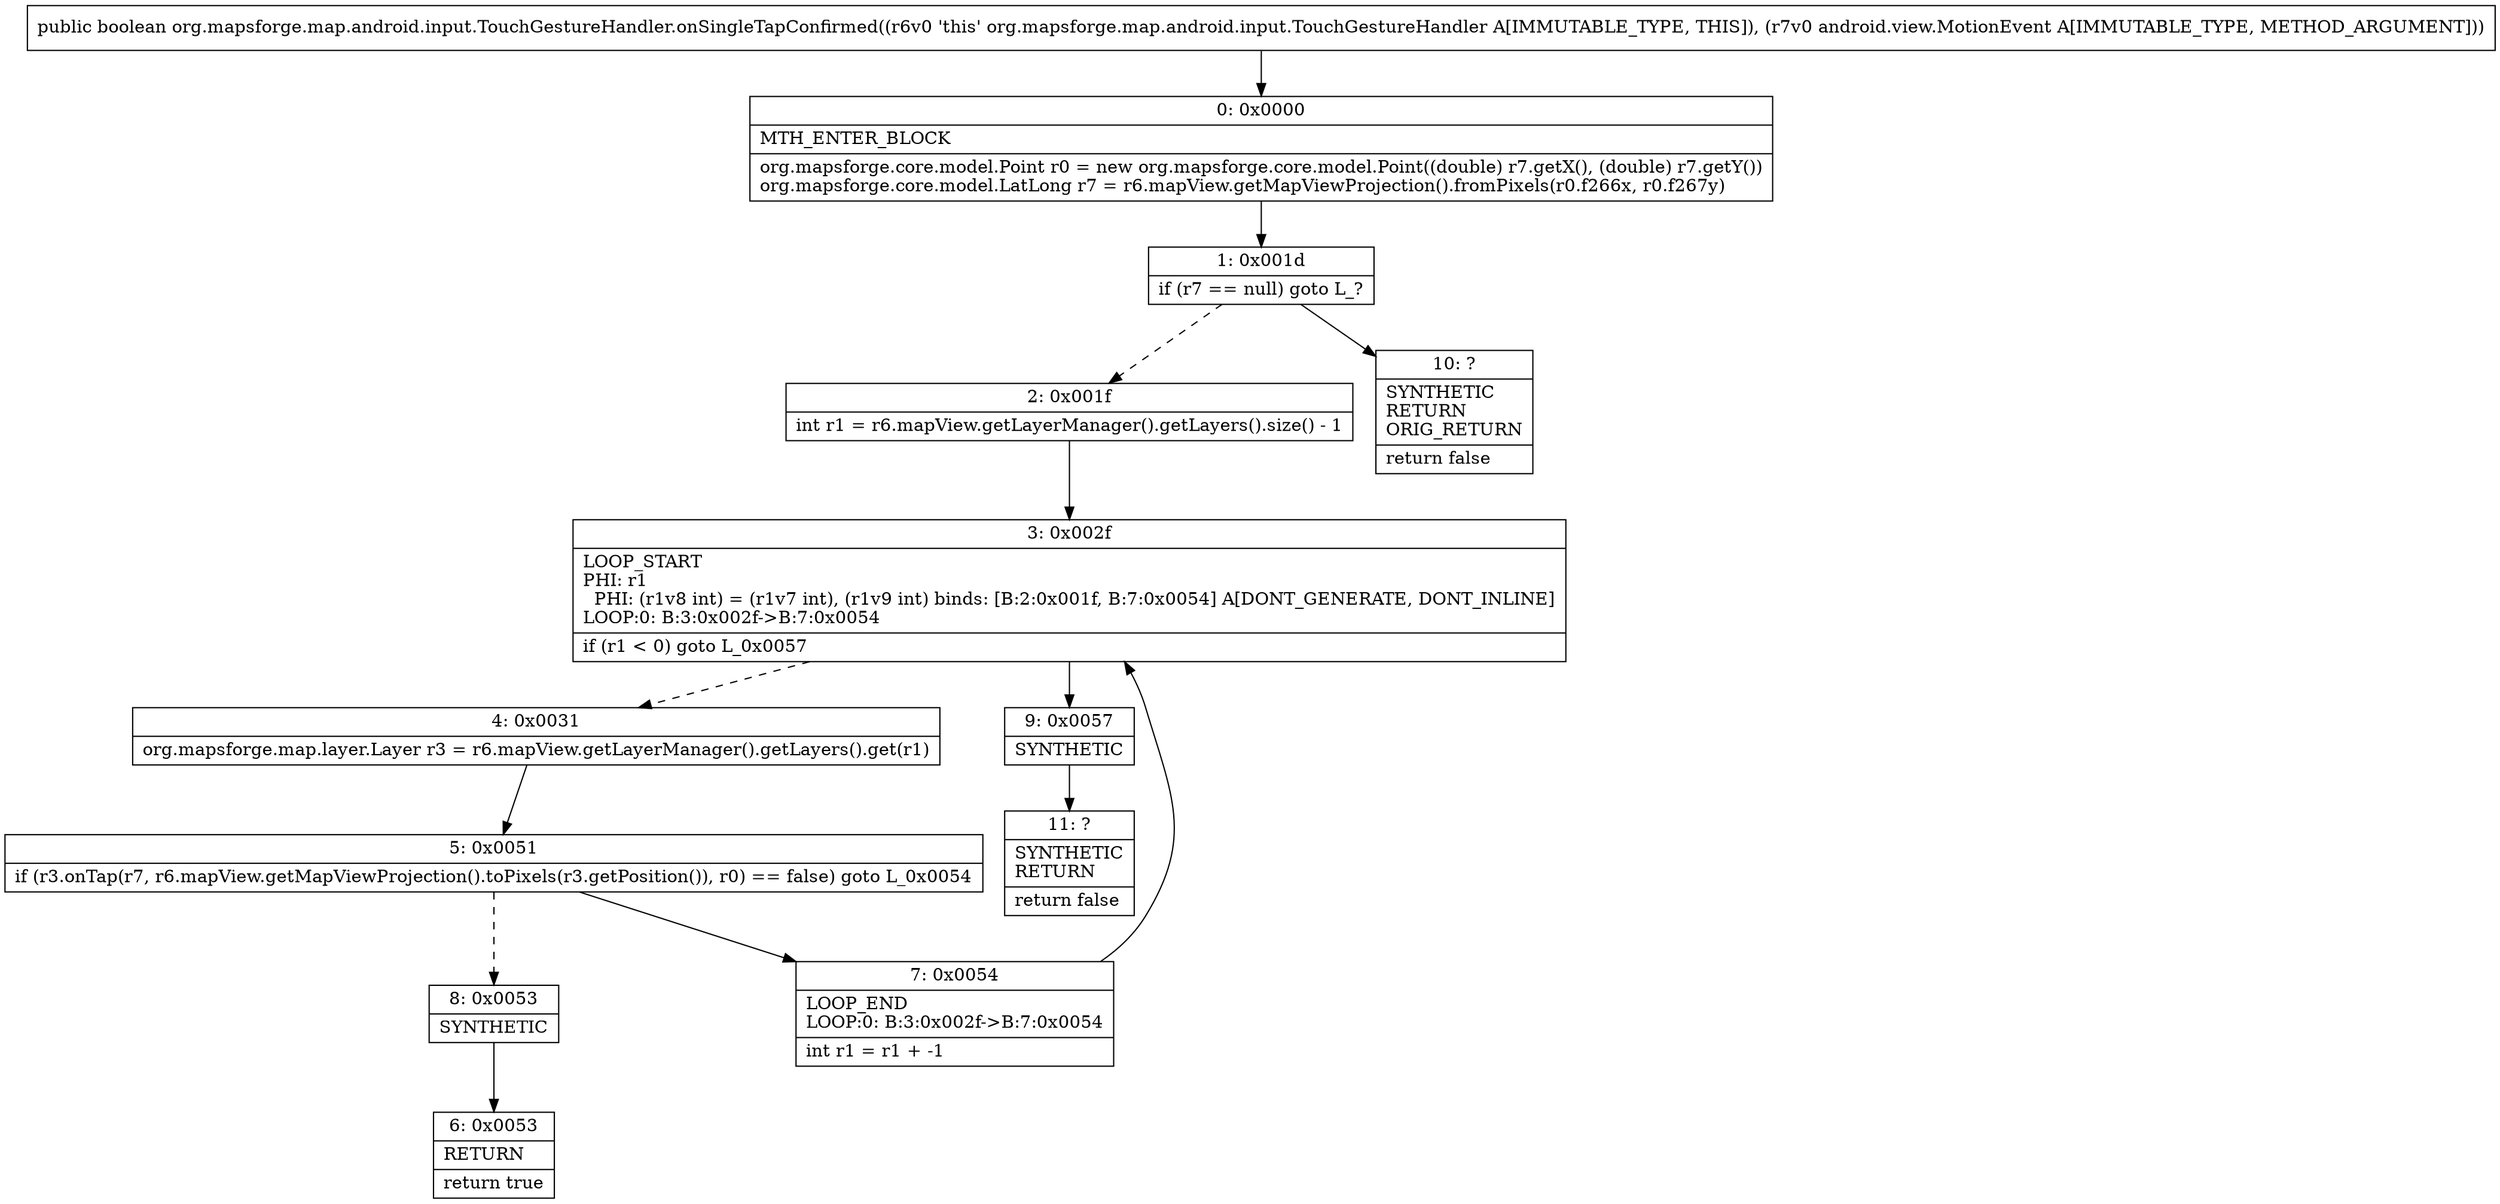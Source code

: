 digraph "CFG fororg.mapsforge.map.android.input.TouchGestureHandler.onSingleTapConfirmed(Landroid\/view\/MotionEvent;)Z" {
Node_0 [shape=record,label="{0\:\ 0x0000|MTH_ENTER_BLOCK\l|org.mapsforge.core.model.Point r0 = new org.mapsforge.core.model.Point((double) r7.getX(), (double) r7.getY())\lorg.mapsforge.core.model.LatLong r7 = r6.mapView.getMapViewProjection().fromPixels(r0.f266x, r0.f267y)\l}"];
Node_1 [shape=record,label="{1\:\ 0x001d|if (r7 == null) goto L_?\l}"];
Node_2 [shape=record,label="{2\:\ 0x001f|int r1 = r6.mapView.getLayerManager().getLayers().size() \- 1\l}"];
Node_3 [shape=record,label="{3\:\ 0x002f|LOOP_START\lPHI: r1 \l  PHI: (r1v8 int) = (r1v7 int), (r1v9 int) binds: [B:2:0x001f, B:7:0x0054] A[DONT_GENERATE, DONT_INLINE]\lLOOP:0: B:3:0x002f\-\>B:7:0x0054\l|if (r1 \< 0) goto L_0x0057\l}"];
Node_4 [shape=record,label="{4\:\ 0x0031|org.mapsforge.map.layer.Layer r3 = r6.mapView.getLayerManager().getLayers().get(r1)\l}"];
Node_5 [shape=record,label="{5\:\ 0x0051|if (r3.onTap(r7, r6.mapView.getMapViewProjection().toPixels(r3.getPosition()), r0) == false) goto L_0x0054\l}"];
Node_6 [shape=record,label="{6\:\ 0x0053|RETURN\l|return true\l}"];
Node_7 [shape=record,label="{7\:\ 0x0054|LOOP_END\lLOOP:0: B:3:0x002f\-\>B:7:0x0054\l|int r1 = r1 + \-1\l}"];
Node_8 [shape=record,label="{8\:\ 0x0053|SYNTHETIC\l}"];
Node_9 [shape=record,label="{9\:\ 0x0057|SYNTHETIC\l}"];
Node_10 [shape=record,label="{10\:\ ?|SYNTHETIC\lRETURN\lORIG_RETURN\l|return false\l}"];
Node_11 [shape=record,label="{11\:\ ?|SYNTHETIC\lRETURN\l|return false\l}"];
MethodNode[shape=record,label="{public boolean org.mapsforge.map.android.input.TouchGestureHandler.onSingleTapConfirmed((r6v0 'this' org.mapsforge.map.android.input.TouchGestureHandler A[IMMUTABLE_TYPE, THIS]), (r7v0 android.view.MotionEvent A[IMMUTABLE_TYPE, METHOD_ARGUMENT])) }"];
MethodNode -> Node_0;
Node_0 -> Node_1;
Node_1 -> Node_2[style=dashed];
Node_1 -> Node_10;
Node_2 -> Node_3;
Node_3 -> Node_4[style=dashed];
Node_3 -> Node_9;
Node_4 -> Node_5;
Node_5 -> Node_7;
Node_5 -> Node_8[style=dashed];
Node_7 -> Node_3;
Node_8 -> Node_6;
Node_9 -> Node_11;
}

